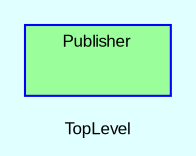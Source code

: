 digraph TopLevel {
    compound = true
    bgcolor = lightcyan1
    fontname = Arial
    fontsize = 8
    label = "TopLevel"
    node [
        fontname = Arial,
        fontsize = 8,
        color = black
    ]

    subgraph cluster_Publisher {
        fillcolor = palegreen1
        URL = "classes/Publisher.html"
        fontname = Arial
        color = blue
        label = "Publisher"
        style = filled
        Publisher [
            shape = plaintext,
            height = 0.01,
            width = 0.75,
            label = ""
        ]

    }

}

